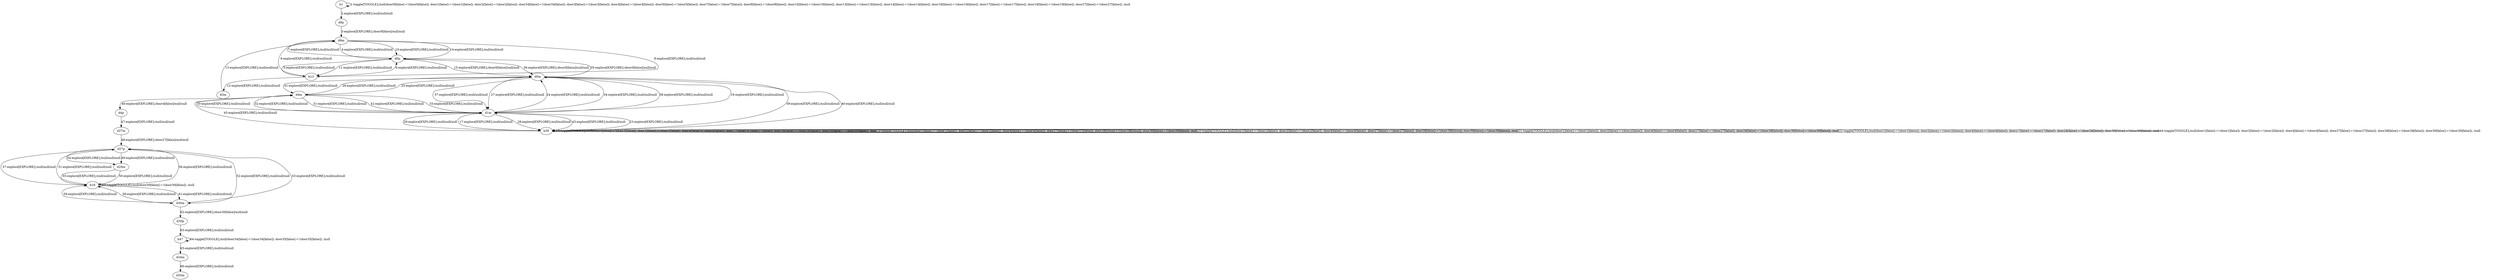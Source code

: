 # Total number of goals covered by this test: 1
# d34m --> d35m

digraph g {
"b1" -> "b1" [label = "1-toggle[TOGGLE];/null/door0[false]:=!(door0[false]); door1[false]:=!(door1[false]); door2[false]:=!(door2[false]); door34[false]:=!(door34[false]); door3[false]:=!(door3[false]); door4[false]:=!(door4[false]); door5[false]:=!(door5[false]); door7[false]:=!(door7[false]); door9[false]:=!(door9[false]); door10[false]:=!(door10[false]); door13[false]:=!(door13[false]); door14[false]:=!(door14[false]); door16[false]:=!(door16[false]); door17[false]:=!(door17[false]); door19[false]:=!(door19[false]); door27[false]:=!(door27[false]); /null"];
"b1" -> "d9p" [label = "2-explore[EXPLORE];/null/null/null"];
"d9p" -> "d9m" [label = "3-explore[EXPLORE];/door9[false]/null/null"];
"d9m" -> "d0p" [label = "4-explore[EXPLORE];/null/null/null"];
"d0p" -> "b13" [label = "5-explore[EXPLORE];/null/null/null"];
"b13" -> "d0p" [label = "6-explore[EXPLORE];/null/null/null"];
"d0p" -> "d9m" [label = "7-explore[EXPLORE];/null/null/null"];
"d9m" -> "b13" [label = "8-explore[EXPLORE];/null/null/null"];
"b13" -> "d9m" [label = "9-explore[EXPLORE];/null/null/null"];
"d9m" -> "d0p" [label = "10-explore[EXPLORE];/null/null/null"];
"d0p" -> "b13" [label = "11-explore[EXPLORE];/null/null/null"];
"b13" -> "d3m" [label = "12-explore[EXPLORE];/null/null/null"];
"d3m" -> "d9m" [label = "13-explore[EXPLORE];/null/null/null"];
"d9m" -> "d0p" [label = "14-explore[EXPLORE];/null/null/null"];
"d0p" -> "d0m" [label = "15-explore[EXPLORE];/door0[false]/null/null"];
"d0m" -> "d1m" [label = "16-explore[EXPLORE];/null/null/null"];
"d1m" -> "b30" [label = "17-explore[EXPLORE];/null/null/null"];
"b30" -> "b30" [label = "18-toggle[TOGGLE];/null/door1[false]:=!(door1[false]); door2[false]:=!(door2[false]); door4[false]:=!(door4[false]); door27[false]:=!(door27[false]); door28[false]:=!(door28[false]); door30[false]:=!(door30[false]); /null"];
"b30" -> "b30" [label = "19-toggle[TOGGLE];/null/door1[false]:=!(door1[false]); door2[false]:=!(door2[false]); door4[false]:=!(door4[false]); door27[false]:=!(door27[false]); door28[false]:=!(door28[false]); door30[false]:=!(door30[false]); /null"];
"b30" -> "b30" [label = "20-toggle[TOGGLE];/null/door1[false]:=!(door1[false]); door2[false]:=!(door2[false]); door4[false]:=!(door4[false]); door27[false]:=!(door27[false]); door28[false]:=!(door28[false]); door30[false]:=!(door30[false]); /null"];
"b30" -> "b30" [label = "21-toggle[TOGGLE];/null/door1[false]:=!(door1[false]); door2[false]:=!(door2[false]); door4[false]:=!(door4[false]); door27[false]:=!(door27[false]); door28[false]:=!(door28[false]); door30[false]:=!(door30[false]); /null"];
"b30" -> "b30" [label = "22-toggle[TOGGLE];/null/door1[false]:=!(door1[false]); door2[false]:=!(door2[false]); door4[false]:=!(door4[false]); door27[false]:=!(door27[false]); door28[false]:=!(door28[false]); door30[false]:=!(door30[false]); /null"];
"b30" -> "d1m" [label = "23-explore[EXPLORE];/null/null/null"];
"d1m" -> "d0m" [label = "24-explore[EXPLORE];/null/null/null"];
"d0m" -> "d4m" [label = "25-explore[EXPLORE];/null/null/null"];
"d4m" -> "d0m" [label = "26-explore[EXPLORE];/null/null/null"];
"d0m" -> "d1m" [label = "27-explore[EXPLORE];/null/null/null"];
"d1m" -> "b30" [label = "28-explore[EXPLORE];/null/null/null"];
"b30" -> "d1m" [label = "29-explore[EXPLORE];/null/null/null"];
"d1m" -> "d4m" [label = "30-explore[EXPLORE];/null/null/null"];
"d4m" -> "d1m" [label = "31-explore[EXPLORE];/null/null/null"];
"d1m" -> "d4m" [label = "32-explore[EXPLORE];/null/null/null"];
"d4m" -> "d1m" [label = "33-explore[EXPLORE];/null/null/null"];
"d1m" -> "d0m" [label = "34-explore[EXPLORE];/null/null/null"];
"d0m" -> "d0p" [label = "35-explore[EXPLORE];/door0[false]/null/null"];
"d0p" -> "d0m" [label = "36-explore[EXPLORE];/door0[false]/null/null"];
"d0m" -> "d1m" [label = "37-explore[EXPLORE];/null/null/null"];
"d1m" -> "d0m" [label = "38-explore[EXPLORE];/null/null/null"];
"d0m" -> "b30" [label = "39-explore[EXPLORE];/null/null/null"];
"b30" -> "d0m" [label = "40-explore[EXPLORE];/null/null/null"];
"d0m" -> "d4m" [label = "41-explore[EXPLORE];/null/null/null"];
"d4m" -> "d1m" [label = "42-explore[EXPLORE];/null/null/null"];
"d1m" -> "b30" [label = "43-explore[EXPLORE];/null/null/null"];
"b30" -> "b30" [label = "44-toggle[TOGGLE];/null/door1[false]:=!(door1[false]); door2[false]:=!(door2[false]); door4[false]:=!(door4[false]); door27[false]:=!(door27[false]); door28[false]:=!(door28[false]); door30[false]:=!(door30[false]); /null"];
"b30" -> "d4m" [label = "45-explore[EXPLORE];/null/null/null"];
"d4m" -> "d4p" [label = "46-explore[EXPLORE];/door4[false]/null/null"];
"d4p" -> "d27m" [label = "47-explore[EXPLORE];/null/null/null"];
"d27m" -> "d27p" [label = "48-explore[EXPLORE];/door27[false]/null/null"];
"d27p" -> "d29m" [label = "49-explore[EXPLORE];/null/null/null"];
"d29m" -> "b18" [label = "50-explore[EXPLORE];/null/null/null"];
"b18" -> "d27p" [label = "51-explore[EXPLORE];/null/null/null"];
"d27p" -> "d30m" [label = "52-explore[EXPLORE];/null/null/null"];
"d30m" -> "d27p" [label = "53-explore[EXPLORE];/null/null/null"];
"d27p" -> "d29m" [label = "54-explore[EXPLORE];/null/null/null"];
"d29m" -> "b18" [label = "55-explore[EXPLORE];/null/null/null"];
"b18" -> "d27p" [label = "56-explore[EXPLORE];/null/null/null"];
"d27p" -> "b18" [label = "57-explore[EXPLORE];/null/null/null"];
"b18" -> "d30m" [label = "58-explore[EXPLORE];/null/null/null"];
"d30m" -> "b18" [label = "59-explore[EXPLORE];/null/null/null"];
"b18" -> "b18" [label = "60-toggle[TOGGLE];/null/door30[false]:=!(door30[false]); /null"];
"b18" -> "d30m" [label = "61-explore[EXPLORE];/null/null/null"];
"d30m" -> "d30p" [label = "62-explore[EXPLORE];/door30[false]/null/null"];
"d30p" -> "b47" [label = "63-explore[EXPLORE];/null/null/null"];
"b47" -> "b47" [label = "64-toggle[TOGGLE];/null/door34[false]:=!(door34[false]); door35[false]:=!(door35[false]); /null"];
"b47" -> "d34m" [label = "65-explore[EXPLORE];/null/null/null"];
"d34m" -> "d35m" [label = "66-explore[EXPLORE];/null/null/null"];
}